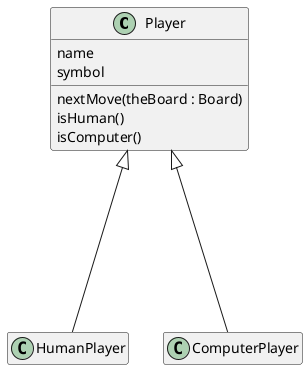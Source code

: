 @startuml
hide empty members

class Player {
    name
    symbol

    nextMove(theBoard : Board)
    isHuman()
    isComputer()
}

Player <|---- HumanPlayer
Player <|---- ComputerPlayer

@enduml